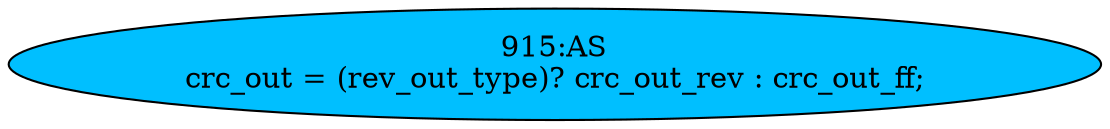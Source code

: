 strict digraph "" {
	node [label="\N"];
	"915:AS"	 [ast="<pyverilog.vparser.ast.Assign object at 0x7f01261f3990>",
		def_var="['crc_out']",
		fillcolor=deepskyblue,
		label="915:AS
crc_out = (rev_out_type)? crc_out_rev : crc_out_ff;",
		statements="[]",
		style=filled,
		typ=Assign,
		use_var="['rev_out_type', 'crc_out_rev', 'crc_out_ff']"];
}
